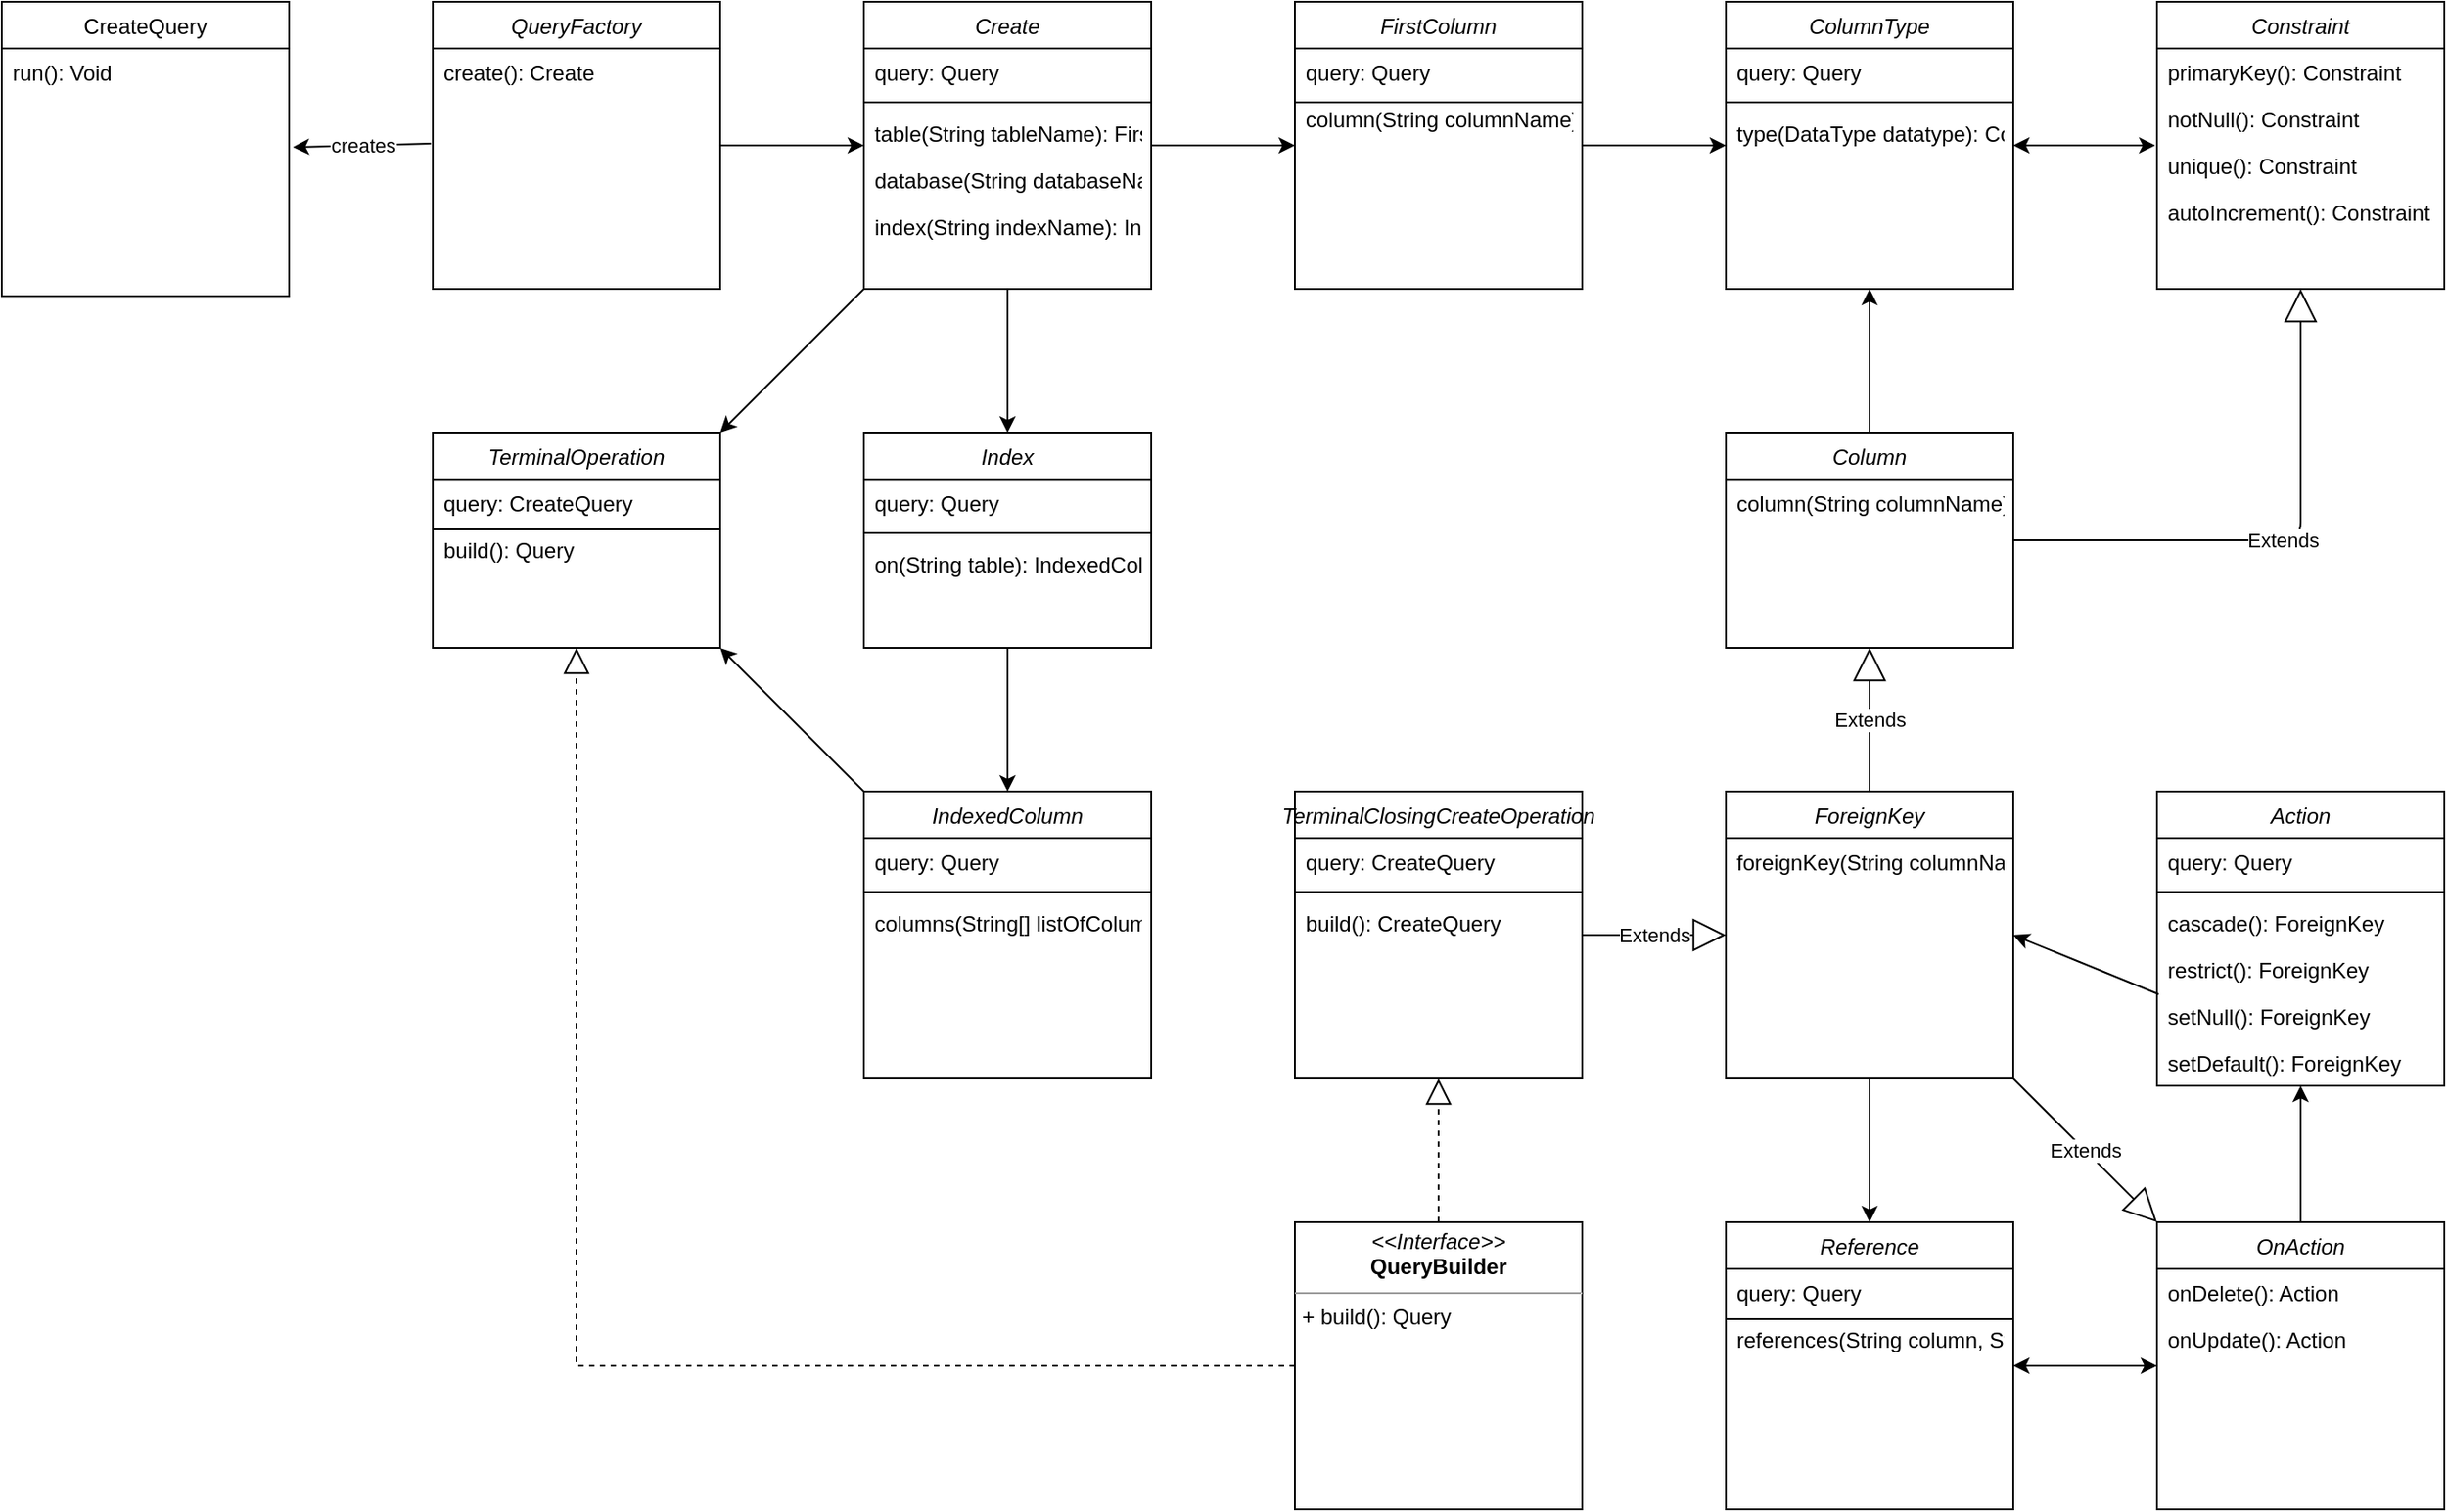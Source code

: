 <mxfile version="14.7.6" type="device"><diagram id="C5RBs43oDa-KdzZeNtuy" name="Page-1"><mxGraphModel dx="1853" dy="393" grid="1" gridSize="10" guides="1" tooltips="1" connect="1" arrows="1" fold="1" page="1" pageScale="1" pageWidth="827" pageHeight="1169" math="0" shadow="0"><root><mxCell id="WIyWlLk6GJQsqaUBKTNV-0"/><mxCell id="WIyWlLk6GJQsqaUBKTNV-1" parent="WIyWlLk6GJQsqaUBKTNV-0"/><mxCell id="zkfFHV4jXpPFQw0GAbJ--0" value="QueryFactory" style="swimlane;fontStyle=2;align=center;verticalAlign=top;childLayout=stackLayout;horizontal=1;startSize=26;horizontalStack=0;resizeParent=1;resizeLast=0;collapsible=1;marginBottom=0;rounded=0;shadow=0;strokeWidth=1;" parent="WIyWlLk6GJQsqaUBKTNV-1" vertex="1"><mxGeometry x="-520" y="80" width="160" height="160" as="geometry"><mxRectangle x="230" y="140" width="160" height="26" as="alternateBounds"/></mxGeometry></mxCell><mxCell id="A3a8MVvxwytOtdOD7NzR-0" value="create(): Create" style="text;align=left;verticalAlign=top;spacingLeft=4;spacingRight=4;overflow=hidden;rotatable=0;points=[[0,0.5],[1,0.5]];portConstraint=eastwest;" parent="zkfFHV4jXpPFQw0GAbJ--0" vertex="1"><mxGeometry y="26" width="160" height="26" as="geometry"/></mxCell><mxCell id="395rzQ1Sz0LrWafPme_m-4" value="Create" style="swimlane;fontStyle=2;align=center;verticalAlign=top;childLayout=stackLayout;horizontal=1;startSize=26;horizontalStack=0;resizeParent=1;resizeLast=0;collapsible=1;marginBottom=0;rounded=0;shadow=0;strokeWidth=1;" parent="WIyWlLk6GJQsqaUBKTNV-1" vertex="1"><mxGeometry x="-280" y="80" width="160" height="160" as="geometry"><mxRectangle x="230" y="140" width="160" height="26" as="alternateBounds"/></mxGeometry></mxCell><mxCell id="zT-muphno_zG2M1CiZOF-11" value="query: Query" style="text;align=left;verticalAlign=top;spacingLeft=4;spacingRight=4;overflow=hidden;rotatable=0;points=[[0,0.5],[1,0.5]];portConstraint=eastwest;" parent="395rzQ1Sz0LrWafPme_m-4" vertex="1"><mxGeometry y="26" width="160" height="26" as="geometry"/></mxCell><mxCell id="zT-muphno_zG2M1CiZOF-20" value="" style="line;strokeWidth=1;fillColor=none;align=left;verticalAlign=middle;spacingTop=-1;spacingLeft=3;spacingRight=3;rotatable=0;labelPosition=right;points=[];portConstraint=eastwest;" parent="395rzQ1Sz0LrWafPme_m-4" vertex="1"><mxGeometry y="52" width="160" height="8" as="geometry"/></mxCell><mxCell id="395rzQ1Sz0LrWafPme_m-5" value="table(String tableName): FirstColumn" style="text;align=left;verticalAlign=top;spacingLeft=4;spacingRight=4;overflow=hidden;rotatable=0;points=[[0,0.5],[1,0.5]];portConstraint=eastwest;" parent="395rzQ1Sz0LrWafPme_m-4" vertex="1"><mxGeometry y="60" width="160" height="26" as="geometry"/></mxCell><mxCell id="7ETvCpZVFwaiH-7jqnZN-0" value="database(String databaseName): TerminalOperation" style="text;align=left;verticalAlign=top;spacingLeft=4;spacingRight=4;overflow=hidden;rotatable=0;points=[[0,0.5],[1,0.5]];portConstraint=eastwest;" parent="395rzQ1Sz0LrWafPme_m-4" vertex="1"><mxGeometry y="86" width="160" height="26" as="geometry"/></mxCell><mxCell id="XbL8VKQHBPDlRRQsfSdW-14" value="index(String indexName): Index" style="text;align=left;verticalAlign=top;spacingLeft=4;spacingRight=4;overflow=hidden;rotatable=0;points=[[0,0.5],[1,0.5]];portConstraint=eastwest;" parent="395rzQ1Sz0LrWafPme_m-4" vertex="1"><mxGeometry y="112" width="160" height="26" as="geometry"/></mxCell><mxCell id="395rzQ1Sz0LrWafPme_m-12" value="" style="endArrow=classic;html=1;entryX=0;entryY=0.5;entryDx=0;entryDy=0;exitX=1;exitY=0.5;exitDx=0;exitDy=0;" parent="WIyWlLk6GJQsqaUBKTNV-1" source="zkfFHV4jXpPFQw0GAbJ--0" target="395rzQ1Sz0LrWafPme_m-4" edge="1"><mxGeometry width="50" height="50" relative="1" as="geometry"><mxPoint x="-300" y="240" as="sourcePoint"/><mxPoint x="-360" y="127" as="targetPoint"/></mxGeometry></mxCell><mxCell id="A3a8MVvxwytOtdOD7NzR-1" value="ColumnType" style="swimlane;fontStyle=2;align=center;verticalAlign=top;childLayout=stackLayout;horizontal=1;startSize=26;horizontalStack=0;resizeParent=1;resizeLast=0;collapsible=1;marginBottom=0;rounded=0;shadow=0;strokeWidth=1;" parent="WIyWlLk6GJQsqaUBKTNV-1" vertex="1"><mxGeometry x="200" y="80" width="160" height="160" as="geometry"><mxRectangle x="230" y="140" width="160" height="26" as="alternateBounds"/></mxGeometry></mxCell><mxCell id="zT-muphno_zG2M1CiZOF-16" value="query: Query" style="text;align=left;verticalAlign=top;spacingLeft=4;spacingRight=4;overflow=hidden;rotatable=0;points=[[0,0.5],[1,0.5]];portConstraint=eastwest;" parent="A3a8MVvxwytOtdOD7NzR-1" vertex="1"><mxGeometry y="26" width="160" height="26" as="geometry"/></mxCell><mxCell id="zT-muphno_zG2M1CiZOF-19" value="" style="line;strokeWidth=1;fillColor=none;align=left;verticalAlign=middle;spacingTop=-1;spacingLeft=3;spacingRight=3;rotatable=0;labelPosition=right;points=[];portConstraint=eastwest;" parent="A3a8MVvxwytOtdOD7NzR-1" vertex="1"><mxGeometry y="52" width="160" height="8" as="geometry"/></mxCell><mxCell id="A3a8MVvxwytOtdOD7NzR-2" value="type(DataType datatype): Constraint" style="text;align=left;verticalAlign=top;spacingLeft=4;spacingRight=4;overflow=hidden;rotatable=0;points=[[0,0.5],[1,0.5]];portConstraint=eastwest;" parent="A3a8MVvxwytOtdOD7NzR-1" vertex="1"><mxGeometry y="60" width="160" height="26" as="geometry"/></mxCell><mxCell id="A3a8MVvxwytOtdOD7NzR-3" value="FirstColumn" style="swimlane;fontStyle=2;align=center;verticalAlign=top;childLayout=stackLayout;horizontal=1;startSize=26;horizontalStack=0;resizeParent=1;resizeLast=0;collapsible=1;marginBottom=0;rounded=0;shadow=0;strokeWidth=1;" parent="WIyWlLk6GJQsqaUBKTNV-1" vertex="1"><mxGeometry x="-40" y="80" width="160" height="160" as="geometry"><mxRectangle x="230" y="140" width="160" height="26" as="alternateBounds"/></mxGeometry></mxCell><mxCell id="zT-muphno_zG2M1CiZOF-17" value="query: Query" style="text;align=left;verticalAlign=top;spacingLeft=4;spacingRight=4;overflow=hidden;rotatable=0;points=[[0,0.5],[1,0.5]];portConstraint=eastwest;" parent="A3a8MVvxwytOtdOD7NzR-3" vertex="1"><mxGeometry y="26" width="160" height="26" as="geometry"/></mxCell><mxCell id="XbL8VKQHBPDlRRQsfSdW-12" value="column(String columnName): ColumnType" style="text;align=left;verticalAlign=top;spacingLeft=4;spacingRight=4;overflow=hidden;rotatable=0;points=[[0,0.5],[1,0.5]];portConstraint=eastwest;" parent="A3a8MVvxwytOtdOD7NzR-3" vertex="1"><mxGeometry y="52" width="160" height="26" as="geometry"/></mxCell><mxCell id="A3a8MVvxwytOtdOD7NzR-5" value="" style="endArrow=classic;html=1;entryX=0;entryY=0.5;entryDx=0;entryDy=0;exitX=1;exitY=0.5;exitDx=0;exitDy=0;" parent="WIyWlLk6GJQsqaUBKTNV-1" source="395rzQ1Sz0LrWafPme_m-4" target="A3a8MVvxwytOtdOD7NzR-3" edge="1"><mxGeometry width="50" height="50" relative="1" as="geometry"><mxPoint x="-350" y="150" as="sourcePoint"/><mxPoint x="-270" y="150" as="targetPoint"/></mxGeometry></mxCell><mxCell id="A3a8MVvxwytOtdOD7NzR-6" value="" style="endArrow=classic;html=1;entryX=0;entryY=0.5;entryDx=0;entryDy=0;exitX=1;exitY=0.5;exitDx=0;exitDy=0;" parent="WIyWlLk6GJQsqaUBKTNV-1" source="A3a8MVvxwytOtdOD7NzR-3" target="A3a8MVvxwytOtdOD7NzR-1" edge="1"><mxGeometry width="50" height="50" relative="1" as="geometry"><mxPoint x="150" y="170" as="sourcePoint"/><mxPoint x="-30" y="150" as="targetPoint"/></mxGeometry></mxCell><mxCell id="A3a8MVvxwytOtdOD7NzR-9" value="Column" style="swimlane;fontStyle=2;align=center;verticalAlign=top;childLayout=stackLayout;horizontal=1;startSize=26;horizontalStack=0;resizeParent=1;resizeLast=0;collapsible=1;marginBottom=0;rounded=0;shadow=0;strokeWidth=1;" parent="WIyWlLk6GJQsqaUBKTNV-1" vertex="1"><mxGeometry x="200" y="320" width="160" height="120" as="geometry"><mxRectangle x="230" y="140" width="160" height="26" as="alternateBounds"/></mxGeometry></mxCell><mxCell id="A3a8MVvxwytOtdOD7NzR-10" value="column(String columnName): ColumnType" style="text;align=left;verticalAlign=top;spacingLeft=4;spacingRight=4;overflow=hidden;rotatable=0;points=[[0,0.5],[1,0.5]];portConstraint=eastwest;" parent="A3a8MVvxwytOtdOD7NzR-9" vertex="1"><mxGeometry y="26" width="160" height="26" as="geometry"/></mxCell><mxCell id="7ETvCpZVFwaiH-7jqnZN-1" value="TerminalClosingCreateOperation" style="swimlane;fontStyle=2;align=center;verticalAlign=top;childLayout=stackLayout;horizontal=1;startSize=26;horizontalStack=0;resizeParent=1;resizeLast=0;collapsible=1;marginBottom=0;rounded=0;shadow=0;strokeWidth=1;" parent="WIyWlLk6GJQsqaUBKTNV-1" vertex="1"><mxGeometry x="-40" y="520" width="160" height="160" as="geometry"><mxRectangle x="230" y="140" width="160" height="26" as="alternateBounds"/></mxGeometry></mxCell><mxCell id="zT-muphno_zG2M1CiZOF-9" value="query: CreateQuery" style="text;align=left;verticalAlign=top;spacingLeft=4;spacingRight=4;overflow=hidden;rotatable=0;points=[[0,0.5],[1,0.5]];portConstraint=eastwest;" parent="7ETvCpZVFwaiH-7jqnZN-1" vertex="1"><mxGeometry y="26" width="160" height="26" as="geometry"/></mxCell><mxCell id="zT-muphno_zG2M1CiZOF-24" value="" style="line;strokeWidth=1;fillColor=none;align=left;verticalAlign=middle;spacingTop=-1;spacingLeft=3;spacingRight=3;rotatable=0;labelPosition=right;points=[];portConstraint=eastwest;" parent="7ETvCpZVFwaiH-7jqnZN-1" vertex="1"><mxGeometry y="52" width="160" height="8" as="geometry"/></mxCell><mxCell id="7ETvCpZVFwaiH-7jqnZN-2" value="build(): CreateQuery" style="text;align=left;verticalAlign=top;spacingLeft=4;spacingRight=4;overflow=hidden;rotatable=0;points=[[0,0.5],[1,0.5]];portConstraint=eastwest;" parent="7ETvCpZVFwaiH-7jqnZN-1" vertex="1"><mxGeometry y="60" width="160" height="26" as="geometry"/></mxCell><mxCell id="7ETvCpZVFwaiH-7jqnZN-4" value="" style="endArrow=classic;html=1;entryX=1;entryY=0;entryDx=0;entryDy=0;exitX=0;exitY=1;exitDx=0;exitDy=0;" parent="WIyWlLk6GJQsqaUBKTNV-1" source="395rzQ1Sz0LrWafPme_m-4" target="V5kUMrPTV-KYo1DC4mbY-0" edge="1"><mxGeometry width="50" height="50" relative="1" as="geometry"><mxPoint x="-110" y="150" as="sourcePoint"/><mxPoint x="-30" y="150" as="targetPoint"/></mxGeometry></mxCell><mxCell id="kE2_z7dA7F_K42ZVnH6D-0" value="Constraint" style="swimlane;fontStyle=2;align=center;verticalAlign=top;childLayout=stackLayout;horizontal=1;startSize=26;horizontalStack=0;resizeParent=1;resizeLast=0;collapsible=1;marginBottom=0;rounded=0;shadow=0;strokeWidth=1;" parent="WIyWlLk6GJQsqaUBKTNV-1" vertex="1"><mxGeometry x="440" y="80" width="160" height="160" as="geometry"><mxRectangle x="230" y="140" width="160" height="26" as="alternateBounds"/></mxGeometry></mxCell><mxCell id="XbL8VKQHBPDlRRQsfSdW-2" value="primaryKey(): Constraint" style="text;align=left;verticalAlign=top;spacingLeft=4;spacingRight=4;overflow=hidden;rotatable=0;points=[[0,0.5],[1,0.5]];portConstraint=eastwest;" parent="kE2_z7dA7F_K42ZVnH6D-0" vertex="1"><mxGeometry y="26" width="160" height="26" as="geometry"/></mxCell><mxCell id="kE2_z7dA7F_K42ZVnH6D-4" value="notNull(): Constraint" style="text;align=left;verticalAlign=top;spacingLeft=4;spacingRight=4;overflow=hidden;rotatable=0;points=[[0,0.5],[1,0.5]];portConstraint=eastwest;" parent="kE2_z7dA7F_K42ZVnH6D-0" vertex="1"><mxGeometry y="52" width="160" height="26" as="geometry"/></mxCell><mxCell id="kE2_z7dA7F_K42ZVnH6D-1" value="unique(): Constraint" style="text;align=left;verticalAlign=top;spacingLeft=4;spacingRight=4;overflow=hidden;rotatable=0;points=[[0,0.5],[1,0.5]];portConstraint=eastwest;" parent="kE2_z7dA7F_K42ZVnH6D-0" vertex="1"><mxGeometry y="78" width="160" height="26" as="geometry"/></mxCell><mxCell id="U4Ft35XA_AcwO2aNEbPQ-4" value="autoIncrement(): Constraint" style="text;align=left;verticalAlign=top;spacingLeft=4;spacingRight=4;overflow=hidden;rotatable=0;points=[[0,0.5],[1,0.5]];portConstraint=eastwest;" parent="kE2_z7dA7F_K42ZVnH6D-0" vertex="1"><mxGeometry y="104" width="160" height="26" as="geometry"/></mxCell><mxCell id="kE2_z7dA7F_K42ZVnH6D-2" value="Extends" style="endArrow=block;endSize=16;endFill=0;html=1;entryX=0.5;entryY=1;entryDx=0;entryDy=0;exitX=1;exitY=0.5;exitDx=0;exitDy=0;" parent="WIyWlLk6GJQsqaUBKTNV-1" source="A3a8MVvxwytOtdOD7NzR-9" target="kE2_z7dA7F_K42ZVnH6D-0" edge="1"><mxGeometry width="160" relative="1" as="geometry"><mxPoint x="520" y="320" as="sourcePoint"/><mxPoint x="530" y="210" as="targetPoint"/><Array as="points"><mxPoint x="520" y="380"/></Array></mxGeometry></mxCell><mxCell id="XbL8VKQHBPDlRRQsfSdW-0" value="" style="endArrow=classic;html=1;exitX=0.5;exitY=0;exitDx=0;exitDy=0;entryX=0.5;entryY=1;entryDx=0;entryDy=0;" parent="WIyWlLk6GJQsqaUBKTNV-1" source="A3a8MVvxwytOtdOD7NzR-9" target="A3a8MVvxwytOtdOD7NzR-1" edge="1"><mxGeometry width="50" height="50" relative="1" as="geometry"><mxPoint x="370" y="150" as="sourcePoint"/><mxPoint x="380" y="220" as="targetPoint"/></mxGeometry></mxCell><mxCell id="XbL8VKQHBPDlRRQsfSdW-1" value="" style="endArrow=classic;startArrow=classic;html=1;exitX=-0.006;exitY=0.077;exitDx=0;exitDy=0;entryX=1;entryY=0.5;entryDx=0;entryDy=0;exitPerimeter=0;" parent="WIyWlLk6GJQsqaUBKTNV-1" source="kE2_z7dA7F_K42ZVnH6D-1" target="A3a8MVvxwytOtdOD7NzR-1" edge="1"><mxGeometry width="50" height="50" relative="1" as="geometry"><mxPoint x="439.96" y="558" as="sourcePoint"/><mxPoint x="360" y="558" as="targetPoint"/></mxGeometry></mxCell><mxCell id="XbL8VKQHBPDlRRQsfSdW-3" value="Reference" style="swimlane;fontStyle=2;align=center;verticalAlign=top;childLayout=stackLayout;horizontal=1;startSize=26;horizontalStack=0;resizeParent=1;resizeLast=0;collapsible=1;marginBottom=0;rounded=0;shadow=0;strokeWidth=1;" parent="WIyWlLk6GJQsqaUBKTNV-1" vertex="1"><mxGeometry x="200" y="760" width="160" height="160" as="geometry"><mxRectangle x="230" y="140" width="160" height="26" as="alternateBounds"/></mxGeometry></mxCell><mxCell id="zT-muphno_zG2M1CiZOF-15" value="query: Query" style="text;align=left;verticalAlign=top;spacingLeft=4;spacingRight=4;overflow=hidden;rotatable=0;points=[[0,0.5],[1,0.5]];portConstraint=eastwest;" parent="XbL8VKQHBPDlRRQsfSdW-3" vertex="1"><mxGeometry y="26" width="160" height="26" as="geometry"/></mxCell><mxCell id="XbL8VKQHBPDlRRQsfSdW-4" value="references(String column, String ofTable): OnAction" style="text;align=left;verticalAlign=top;spacingLeft=4;spacingRight=4;overflow=hidden;rotatable=0;points=[[0,0.5],[1,0.5]];portConstraint=eastwest;" parent="XbL8VKQHBPDlRRQsfSdW-3" vertex="1"><mxGeometry y="52" width="160" height="26" as="geometry"/></mxCell><mxCell id="XbL8VKQHBPDlRRQsfSdW-8" value="ForeignKey" style="swimlane;fontStyle=2;align=center;verticalAlign=top;childLayout=stackLayout;horizontal=1;startSize=26;horizontalStack=0;resizeParent=1;resizeLast=0;collapsible=1;marginBottom=0;rounded=0;shadow=0;strokeWidth=1;" parent="WIyWlLk6GJQsqaUBKTNV-1" vertex="1"><mxGeometry x="200" y="520" width="160" height="160" as="geometry"><mxRectangle x="230" y="140" width="160" height="26" as="alternateBounds"/></mxGeometry></mxCell><mxCell id="XbL8VKQHBPDlRRQsfSdW-7" value="foreignKey(String columnName): Reference" style="text;align=left;verticalAlign=top;spacingLeft=4;spacingRight=4;overflow=hidden;rotatable=0;points=[[0,0.5],[1,0.5]];portConstraint=eastwest;" parent="XbL8VKQHBPDlRRQsfSdW-8" vertex="1"><mxGeometry y="26" width="160" height="26" as="geometry"/></mxCell><mxCell id="XbL8VKQHBPDlRRQsfSdW-10" value="" style="endArrow=classic;startArrow=classic;html=1;exitX=0;exitY=0.5;exitDx=0;exitDy=0;entryX=1;entryY=0.5;entryDx=0;entryDy=0;" parent="WIyWlLk6GJQsqaUBKTNV-1" source="U4Ft35XA_AcwO2aNEbPQ-5" target="XbL8VKQHBPDlRRQsfSdW-3" edge="1"><mxGeometry width="50" height="50" relative="1" as="geometry"><mxPoint x="330" y="710" as="sourcePoint"/><mxPoint x="280" y="740" as="targetPoint"/></mxGeometry></mxCell><mxCell id="XbL8VKQHBPDlRRQsfSdW-11" value="Extends" style="endArrow=block;endSize=16;endFill=0;html=1;entryX=0.5;entryY=1;entryDx=0;entryDy=0;exitX=0.5;exitY=0;exitDx=0;exitDy=0;" parent="WIyWlLk6GJQsqaUBKTNV-1" source="XbL8VKQHBPDlRRQsfSdW-8" target="A3a8MVvxwytOtdOD7NzR-9" edge="1"><mxGeometry width="160" relative="1" as="geometry"><mxPoint x="370" y="410" as="sourcePoint"/><mxPoint x="450" y="410" as="targetPoint"/></mxGeometry></mxCell><mxCell id="XbL8VKQHBPDlRRQsfSdW-13" value="Extends" style="endArrow=block;endSize=16;endFill=0;html=1;entryX=0;entryY=0.5;entryDx=0;entryDy=0;" parent="WIyWlLk6GJQsqaUBKTNV-1" target="XbL8VKQHBPDlRRQsfSdW-8" edge="1"><mxGeometry width="160" relative="1" as="geometry"><mxPoint x="120" y="600" as="sourcePoint"/><mxPoint x="290" y="450" as="targetPoint"/></mxGeometry></mxCell><mxCell id="XbL8VKQHBPDlRRQsfSdW-15" value="Index" style="swimlane;fontStyle=2;align=center;verticalAlign=top;childLayout=stackLayout;horizontal=1;startSize=26;horizontalStack=0;resizeParent=1;resizeLast=0;collapsible=1;marginBottom=0;rounded=0;shadow=0;strokeWidth=1;" parent="WIyWlLk6GJQsqaUBKTNV-1" vertex="1"><mxGeometry x="-280" y="320" width="160" height="120" as="geometry"><mxRectangle x="230" y="140" width="160" height="26" as="alternateBounds"/></mxGeometry></mxCell><mxCell id="zT-muphno_zG2M1CiZOF-12" value="query: Query" style="text;align=left;verticalAlign=top;spacingLeft=4;spacingRight=4;overflow=hidden;rotatable=0;points=[[0,0.5],[1,0.5]];portConstraint=eastwest;" parent="XbL8VKQHBPDlRRQsfSdW-15" vertex="1"><mxGeometry y="26" width="160" height="26" as="geometry"/></mxCell><mxCell id="zT-muphno_zG2M1CiZOF-22" value="" style="line;strokeWidth=1;fillColor=none;align=left;verticalAlign=middle;spacingTop=-1;spacingLeft=3;spacingRight=3;rotatable=0;labelPosition=right;points=[];portConstraint=eastwest;" parent="XbL8VKQHBPDlRRQsfSdW-15" vertex="1"><mxGeometry y="52" width="160" height="8" as="geometry"/></mxCell><mxCell id="XbL8VKQHBPDlRRQsfSdW-16" value="on(String table): IndexedColumn" style="text;align=left;verticalAlign=top;spacingLeft=4;spacingRight=4;overflow=hidden;rotatable=0;points=[[0,0.5],[1,0.5]];portConstraint=eastwest;" parent="XbL8VKQHBPDlRRQsfSdW-15" vertex="1"><mxGeometry y="60" width="160" height="26" as="geometry"/></mxCell><mxCell id="XbL8VKQHBPDlRRQsfSdW-17" value="IndexedColumn" style="swimlane;fontStyle=2;align=center;verticalAlign=top;childLayout=stackLayout;horizontal=1;startSize=26;horizontalStack=0;resizeParent=1;resizeLast=0;collapsible=1;marginBottom=0;rounded=0;shadow=0;strokeWidth=1;" parent="WIyWlLk6GJQsqaUBKTNV-1" vertex="1"><mxGeometry x="-280" y="520" width="160" height="160" as="geometry"><mxRectangle x="230" y="140" width="160" height="26" as="alternateBounds"/></mxGeometry></mxCell><mxCell id="zT-muphno_zG2M1CiZOF-13" value="query: Query" style="text;align=left;verticalAlign=top;spacingLeft=4;spacingRight=4;overflow=hidden;rotatable=0;points=[[0,0.5],[1,0.5]];portConstraint=eastwest;" parent="XbL8VKQHBPDlRRQsfSdW-17" vertex="1"><mxGeometry y="26" width="160" height="26" as="geometry"/></mxCell><mxCell id="zT-muphno_zG2M1CiZOF-23" value="" style="line;strokeWidth=1;fillColor=none;align=left;verticalAlign=middle;spacingTop=-1;spacingLeft=3;spacingRight=3;rotatable=0;labelPosition=right;points=[];portConstraint=eastwest;" parent="XbL8VKQHBPDlRRQsfSdW-17" vertex="1"><mxGeometry y="52" width="160" height="8" as="geometry"/></mxCell><mxCell id="XbL8VKQHBPDlRRQsfSdW-21" value="columns(String[] listOfColumns): TerminalOperation" style="text;align=left;verticalAlign=top;spacingLeft=4;spacingRight=4;overflow=hidden;rotatable=0;points=[[0,0.5],[1,0.5]];portConstraint=eastwest;" parent="XbL8VKQHBPDlRRQsfSdW-17" vertex="1"><mxGeometry y="60" width="160" height="26" as="geometry"/></mxCell><mxCell id="XbL8VKQHBPDlRRQsfSdW-19" value="" style="endArrow=classic;html=1;entryX=0.5;entryY=0;entryDx=0;entryDy=0;exitX=0.5;exitY=1;exitDx=0;exitDy=0;" parent="WIyWlLk6GJQsqaUBKTNV-1" source="395rzQ1Sz0LrWafPme_m-4" target="XbL8VKQHBPDlRRQsfSdW-15" edge="1"><mxGeometry width="50" height="50" relative="1" as="geometry"><mxPoint x="-110" y="250" as="sourcePoint"/><mxPoint x="-30" y="330" as="targetPoint"/></mxGeometry></mxCell><mxCell id="XbL8VKQHBPDlRRQsfSdW-20" value="" style="endArrow=classic;html=1;entryX=0.5;entryY=0;entryDx=0;entryDy=0;exitX=0.5;exitY=1;exitDx=0;exitDy=0;" parent="WIyWlLk6GJQsqaUBKTNV-1" source="XbL8VKQHBPDlRRQsfSdW-15" target="XbL8VKQHBPDlRRQsfSdW-17" edge="1"><mxGeometry width="50" height="50" relative="1" as="geometry"><mxPoint x="-100" y="260" as="sourcePoint"/><mxPoint x="-20" y="340" as="targetPoint"/></mxGeometry></mxCell><mxCell id="XbL8VKQHBPDlRRQsfSdW-23" value="" style="endArrow=classic;html=1;entryX=1;entryY=1;entryDx=0;entryDy=0;exitX=0;exitY=0;exitDx=0;exitDy=0;" parent="WIyWlLk6GJQsqaUBKTNV-1" source="XbL8VKQHBPDlRRQsfSdW-17" target="V5kUMrPTV-KYo1DC4mbY-0" edge="1"><mxGeometry width="50" height="50" relative="1" as="geometry"><mxPoint x="-110" y="250" as="sourcePoint"/><mxPoint x="-30" y="330" as="targetPoint"/></mxGeometry></mxCell><mxCell id="U4Ft35XA_AcwO2aNEbPQ-5" value="OnAction" style="swimlane;fontStyle=2;align=center;verticalAlign=top;childLayout=stackLayout;horizontal=1;startSize=26;horizontalStack=0;resizeParent=1;resizeLast=0;collapsible=1;marginBottom=0;rounded=0;shadow=0;strokeWidth=1;" parent="WIyWlLk6GJQsqaUBKTNV-1" vertex="1"><mxGeometry x="440" y="760" width="160" height="160" as="geometry"><mxRectangle x="230" y="140" width="160" height="26" as="alternateBounds"/></mxGeometry></mxCell><mxCell id="U4Ft35XA_AcwO2aNEbPQ-6" value="onDelete(): Action" style="text;align=left;verticalAlign=top;spacingLeft=4;spacingRight=4;overflow=hidden;rotatable=0;points=[[0,0.5],[1,0.5]];portConstraint=eastwest;" parent="U4Ft35XA_AcwO2aNEbPQ-5" vertex="1"><mxGeometry y="26" width="160" height="26" as="geometry"/></mxCell><mxCell id="U4Ft35XA_AcwO2aNEbPQ-7" value="onUpdate(): Action" style="text;align=left;verticalAlign=top;spacingLeft=4;spacingRight=4;overflow=hidden;rotatable=0;points=[[0,0.5],[1,0.5]];portConstraint=eastwest;" parent="U4Ft35XA_AcwO2aNEbPQ-5" vertex="1"><mxGeometry y="52" width="160" height="26" as="geometry"/></mxCell><mxCell id="U4Ft35XA_AcwO2aNEbPQ-8" value="Action" style="swimlane;fontStyle=2;align=center;verticalAlign=top;childLayout=stackLayout;horizontal=1;startSize=26;horizontalStack=0;resizeParent=1;resizeLast=0;collapsible=1;marginBottom=0;rounded=0;shadow=0;strokeWidth=1;" parent="WIyWlLk6GJQsqaUBKTNV-1" vertex="1"><mxGeometry x="440" y="520" width="160" height="164" as="geometry"><mxRectangle x="230" y="140" width="160" height="26" as="alternateBounds"/></mxGeometry></mxCell><mxCell id="zT-muphno_zG2M1CiZOF-14" value="query: Query" style="text;align=left;verticalAlign=top;spacingLeft=4;spacingRight=4;overflow=hidden;rotatable=0;points=[[0,0.5],[1,0.5]];portConstraint=eastwest;" parent="U4Ft35XA_AcwO2aNEbPQ-8" vertex="1"><mxGeometry y="26" width="160" height="26" as="geometry"/></mxCell><mxCell id="zT-muphno_zG2M1CiZOF-25" value="" style="line;strokeWidth=1;fillColor=none;align=left;verticalAlign=middle;spacingTop=-1;spacingLeft=3;spacingRight=3;rotatable=0;labelPosition=right;points=[];portConstraint=eastwest;" parent="U4Ft35XA_AcwO2aNEbPQ-8" vertex="1"><mxGeometry y="52" width="160" height="8" as="geometry"/></mxCell><mxCell id="U4Ft35XA_AcwO2aNEbPQ-9" value="cascade(): ForeignKey" style="text;align=left;verticalAlign=top;spacingLeft=4;spacingRight=4;overflow=hidden;rotatable=0;points=[[0,0.5],[1,0.5]];portConstraint=eastwest;" parent="U4Ft35XA_AcwO2aNEbPQ-8" vertex="1"><mxGeometry y="60" width="160" height="26" as="geometry"/></mxCell><mxCell id="U4Ft35XA_AcwO2aNEbPQ-11" value="restrict(): ForeignKey" style="text;align=left;verticalAlign=top;spacingLeft=4;spacingRight=4;overflow=hidden;rotatable=0;points=[[0,0.5],[1,0.5]];portConstraint=eastwest;" parent="U4Ft35XA_AcwO2aNEbPQ-8" vertex="1"><mxGeometry y="86" width="160" height="26" as="geometry"/></mxCell><mxCell id="U4Ft35XA_AcwO2aNEbPQ-12" value="setNull(): ForeignKey" style="text;align=left;verticalAlign=top;spacingLeft=4;spacingRight=4;overflow=hidden;rotatable=0;points=[[0,0.5],[1,0.5]];portConstraint=eastwest;" parent="U4Ft35XA_AcwO2aNEbPQ-8" vertex="1"><mxGeometry y="112" width="160" height="26" as="geometry"/></mxCell><mxCell id="U4Ft35XA_AcwO2aNEbPQ-13" value="setDefault(): ForeignKey" style="text;align=left;verticalAlign=top;spacingLeft=4;spacingRight=4;overflow=hidden;rotatable=0;points=[[0,0.5],[1,0.5]];portConstraint=eastwest;" parent="U4Ft35XA_AcwO2aNEbPQ-8" vertex="1"><mxGeometry y="138" width="160" height="26" as="geometry"/></mxCell><mxCell id="U4Ft35XA_AcwO2aNEbPQ-14" value="" style="endArrow=classic;html=1;exitX=0.5;exitY=1;exitDx=0;exitDy=0;entryX=0.5;entryY=0;entryDx=0;entryDy=0;" parent="WIyWlLk6GJQsqaUBKTNV-1" source="XbL8VKQHBPDlRRQsfSdW-8" target="XbL8VKQHBPDlRRQsfSdW-3" edge="1"><mxGeometry width="50" height="50" relative="1" as="geometry"><mxPoint x="740" y="640" as="sourcePoint"/><mxPoint x="740" y="560" as="targetPoint"/></mxGeometry></mxCell><mxCell id="U4Ft35XA_AcwO2aNEbPQ-15" value="" style="endArrow=classic;html=1;entryX=0.5;entryY=1;entryDx=0;entryDy=0;exitX=0.5;exitY=0;exitDx=0;exitDy=0;" parent="WIyWlLk6GJQsqaUBKTNV-1" source="U4Ft35XA_AcwO2aNEbPQ-5" target="U4Ft35XA_AcwO2aNEbPQ-8" edge="1"><mxGeometry width="50" height="50" relative="1" as="geometry"><mxPoint x="610" y="850" as="sourcePoint"/><mxPoint x="620" y="740" as="targetPoint"/></mxGeometry></mxCell><mxCell id="U4Ft35XA_AcwO2aNEbPQ-16" value="Extends" style="endArrow=block;endSize=16;endFill=0;html=1;entryX=0;entryY=0;entryDx=0;entryDy=0;exitX=1;exitY=1;exitDx=0;exitDy=0;" parent="WIyWlLk6GJQsqaUBKTNV-1" source="XbL8VKQHBPDlRRQsfSdW-8" target="U4Ft35XA_AcwO2aNEbPQ-5" edge="1"><mxGeometry width="160" relative="1" as="geometry"><mxPoint x="290" y="530" as="sourcePoint"/><mxPoint x="290" y="450" as="targetPoint"/></mxGeometry></mxCell><mxCell id="U4Ft35XA_AcwO2aNEbPQ-17" value="" style="endArrow=classic;html=1;entryX=1;entryY=0.5;entryDx=0;entryDy=0;exitX=0.006;exitY=0.038;exitDx=0;exitDy=0;exitPerimeter=0;" parent="WIyWlLk6GJQsqaUBKTNV-1" source="U4Ft35XA_AcwO2aNEbPQ-12" target="XbL8VKQHBPDlRRQsfSdW-8" edge="1"><mxGeometry width="50" height="50" relative="1" as="geometry"><mxPoint x="530" y="770" as="sourcePoint"/><mxPoint x="530" y="690" as="targetPoint"/></mxGeometry></mxCell><mxCell id="U4Ft35XA_AcwO2aNEbPQ-18" value="&lt;p style=&quot;margin: 0px ; margin-top: 4px ; text-align: center&quot;&gt;&lt;i&gt;&amp;lt;&amp;lt;Interface&amp;gt;&amp;gt;&lt;/i&gt;&lt;br&gt;&lt;b&gt;QueryBuilder&lt;/b&gt;&lt;/p&gt;&lt;hr size=&quot;1&quot;&gt;&lt;p style=&quot;margin: 0px ; margin-left: 4px&quot;&gt;&lt;/p&gt;&lt;p style=&quot;margin: 0px ; margin-left: 4px&quot;&gt;+ build(): Query&lt;/p&gt;" style="verticalAlign=top;align=left;overflow=fill;fontSize=12;fontFamily=Helvetica;html=1;" parent="WIyWlLk6GJQsqaUBKTNV-1" vertex="1"><mxGeometry x="-40" y="760" width="160" height="160" as="geometry"/></mxCell><mxCell id="U4Ft35XA_AcwO2aNEbPQ-19" value="" style="endArrow=block;dashed=1;endFill=0;endSize=12;html=1;rounded=0;edgeStyle=orthogonalEdgeStyle;entryX=0.5;entryY=1;entryDx=0;entryDy=0;exitX=0.5;exitY=0;exitDx=0;exitDy=0;" parent="WIyWlLk6GJQsqaUBKTNV-1" source="U4Ft35XA_AcwO2aNEbPQ-18" target="7ETvCpZVFwaiH-7jqnZN-1" edge="1"><mxGeometry width="160" relative="1" as="geometry"><mxPoint x="90" y="740" as="sourcePoint"/><mxPoint x="250" y="740" as="targetPoint"/></mxGeometry></mxCell><mxCell id="V5kUMrPTV-KYo1DC4mbY-0" value="TerminalOperation" style="swimlane;fontStyle=2;align=center;verticalAlign=top;childLayout=stackLayout;horizontal=1;startSize=26;horizontalStack=0;resizeParent=1;resizeLast=0;collapsible=1;marginBottom=0;rounded=0;shadow=0;strokeWidth=1;" parent="WIyWlLk6GJQsqaUBKTNV-1" vertex="1"><mxGeometry x="-520" y="320" width="160" height="120" as="geometry"><mxRectangle x="230" y="140" width="160" height="26" as="alternateBounds"/></mxGeometry></mxCell><mxCell id="zT-muphno_zG2M1CiZOF-10" value="query: CreateQuery" style="text;align=left;verticalAlign=top;spacingLeft=4;spacingRight=4;overflow=hidden;rotatable=0;points=[[0,0.5],[1,0.5]];portConstraint=eastwest;" parent="V5kUMrPTV-KYo1DC4mbY-0" vertex="1"><mxGeometry y="26" width="160" height="26" as="geometry"/></mxCell><mxCell id="V5kUMrPTV-KYo1DC4mbY-1" value="build(): Query" style="text;align=left;verticalAlign=top;spacingLeft=4;spacingRight=4;overflow=hidden;rotatable=0;points=[[0,0.5],[1,0.5]];portConstraint=eastwest;" parent="V5kUMrPTV-KYo1DC4mbY-0" vertex="1"><mxGeometry y="52" width="160" height="26" as="geometry"/></mxCell><mxCell id="V5kUMrPTV-KYo1DC4mbY-2" value="" style="endArrow=block;dashed=1;endFill=0;endSize=12;html=1;rounded=0;edgeStyle=orthogonalEdgeStyle;entryX=0.5;entryY=1;entryDx=0;entryDy=0;exitX=0;exitY=0.5;exitDx=0;exitDy=0;" parent="WIyWlLk6GJQsqaUBKTNV-1" source="U4Ft35XA_AcwO2aNEbPQ-18" target="V5kUMrPTV-KYo1DC4mbY-0" edge="1"><mxGeometry width="160" relative="1" as="geometry"><mxPoint x="50" y="770" as="sourcePoint"/><mxPoint x="50" y="690" as="targetPoint"/></mxGeometry></mxCell><mxCell id="zT-muphno_zG2M1CiZOF-7" value="" style="endArrow=classic;html=1;exitX=-0.006;exitY=0.962;exitDx=0;exitDy=0;exitPerimeter=0;entryX=1.013;entryY=0.808;entryDx=0;entryDy=0;entryPerimeter=0;" parent="WIyWlLk6GJQsqaUBKTNV-1" edge="1"><mxGeometry relative="1" as="geometry"><mxPoint x="-520.96" y="159.012" as="sourcePoint"/><mxPoint x="-597.92" y="161.008" as="targetPoint"/></mxGeometry></mxCell><mxCell id="zT-muphno_zG2M1CiZOF-8" value="creates" style="edgeLabel;resizable=0;html=1;align=center;verticalAlign=middle;" parent="zT-muphno_zG2M1CiZOF-7" connectable="0" vertex="1"><mxGeometry relative="1" as="geometry"/></mxCell><mxCell id="zT-muphno_zG2M1CiZOF-18" value="" style="line;strokeWidth=1;fillColor=none;align=left;verticalAlign=middle;spacingTop=-1;spacingLeft=3;spacingRight=3;rotatable=0;labelPosition=right;points=[];portConstraint=eastwest;" parent="WIyWlLk6GJQsqaUBKTNV-1" vertex="1"><mxGeometry x="-40" y="132" width="160" height="8" as="geometry"/></mxCell><mxCell id="zT-muphno_zG2M1CiZOF-21" value="" style="line;strokeWidth=1;fillColor=none;align=left;verticalAlign=middle;spacingTop=-1;spacingLeft=3;spacingRight=3;rotatable=0;labelPosition=right;points=[];portConstraint=eastwest;" parent="WIyWlLk6GJQsqaUBKTNV-1" vertex="1"><mxGeometry x="-520" y="370" width="160" height="8" as="geometry"/></mxCell><mxCell id="zT-muphno_zG2M1CiZOF-26" value="" style="line;strokeWidth=1;fillColor=none;align=left;verticalAlign=middle;spacingTop=-1;spacingLeft=3;spacingRight=3;rotatable=0;labelPosition=right;points=[];portConstraint=eastwest;" parent="WIyWlLk6GJQsqaUBKTNV-1" vertex="1"><mxGeometry x="200" y="810" width="160" height="8" as="geometry"/></mxCell><mxCell id="Wz048IL_vwc5-mgsL5G--0" value="CreateQuery" style="swimlane;fontStyle=0;align=center;verticalAlign=top;childLayout=stackLayout;horizontal=1;startSize=26;horizontalStack=0;resizeParent=1;resizeLast=0;collapsible=1;marginBottom=0;rounded=0;shadow=0;strokeWidth=1;" vertex="1" parent="WIyWlLk6GJQsqaUBKTNV-1"><mxGeometry x="-760" y="80" width="160" height="164" as="geometry"><mxRectangle x="550" y="140" width="160" height="26" as="alternateBounds"/></mxGeometry></mxCell><mxCell id="Wz048IL_vwc5-mgsL5G--1" value="run(): Void" style="text;align=left;verticalAlign=top;spacingLeft=4;spacingRight=4;overflow=hidden;rotatable=0;points=[[0,0.5],[1,0.5]];portConstraint=eastwest;" vertex="1" parent="Wz048IL_vwc5-mgsL5G--0"><mxGeometry y="26" width="160" height="26" as="geometry"/></mxCell></root></mxGraphModel></diagram></mxfile>